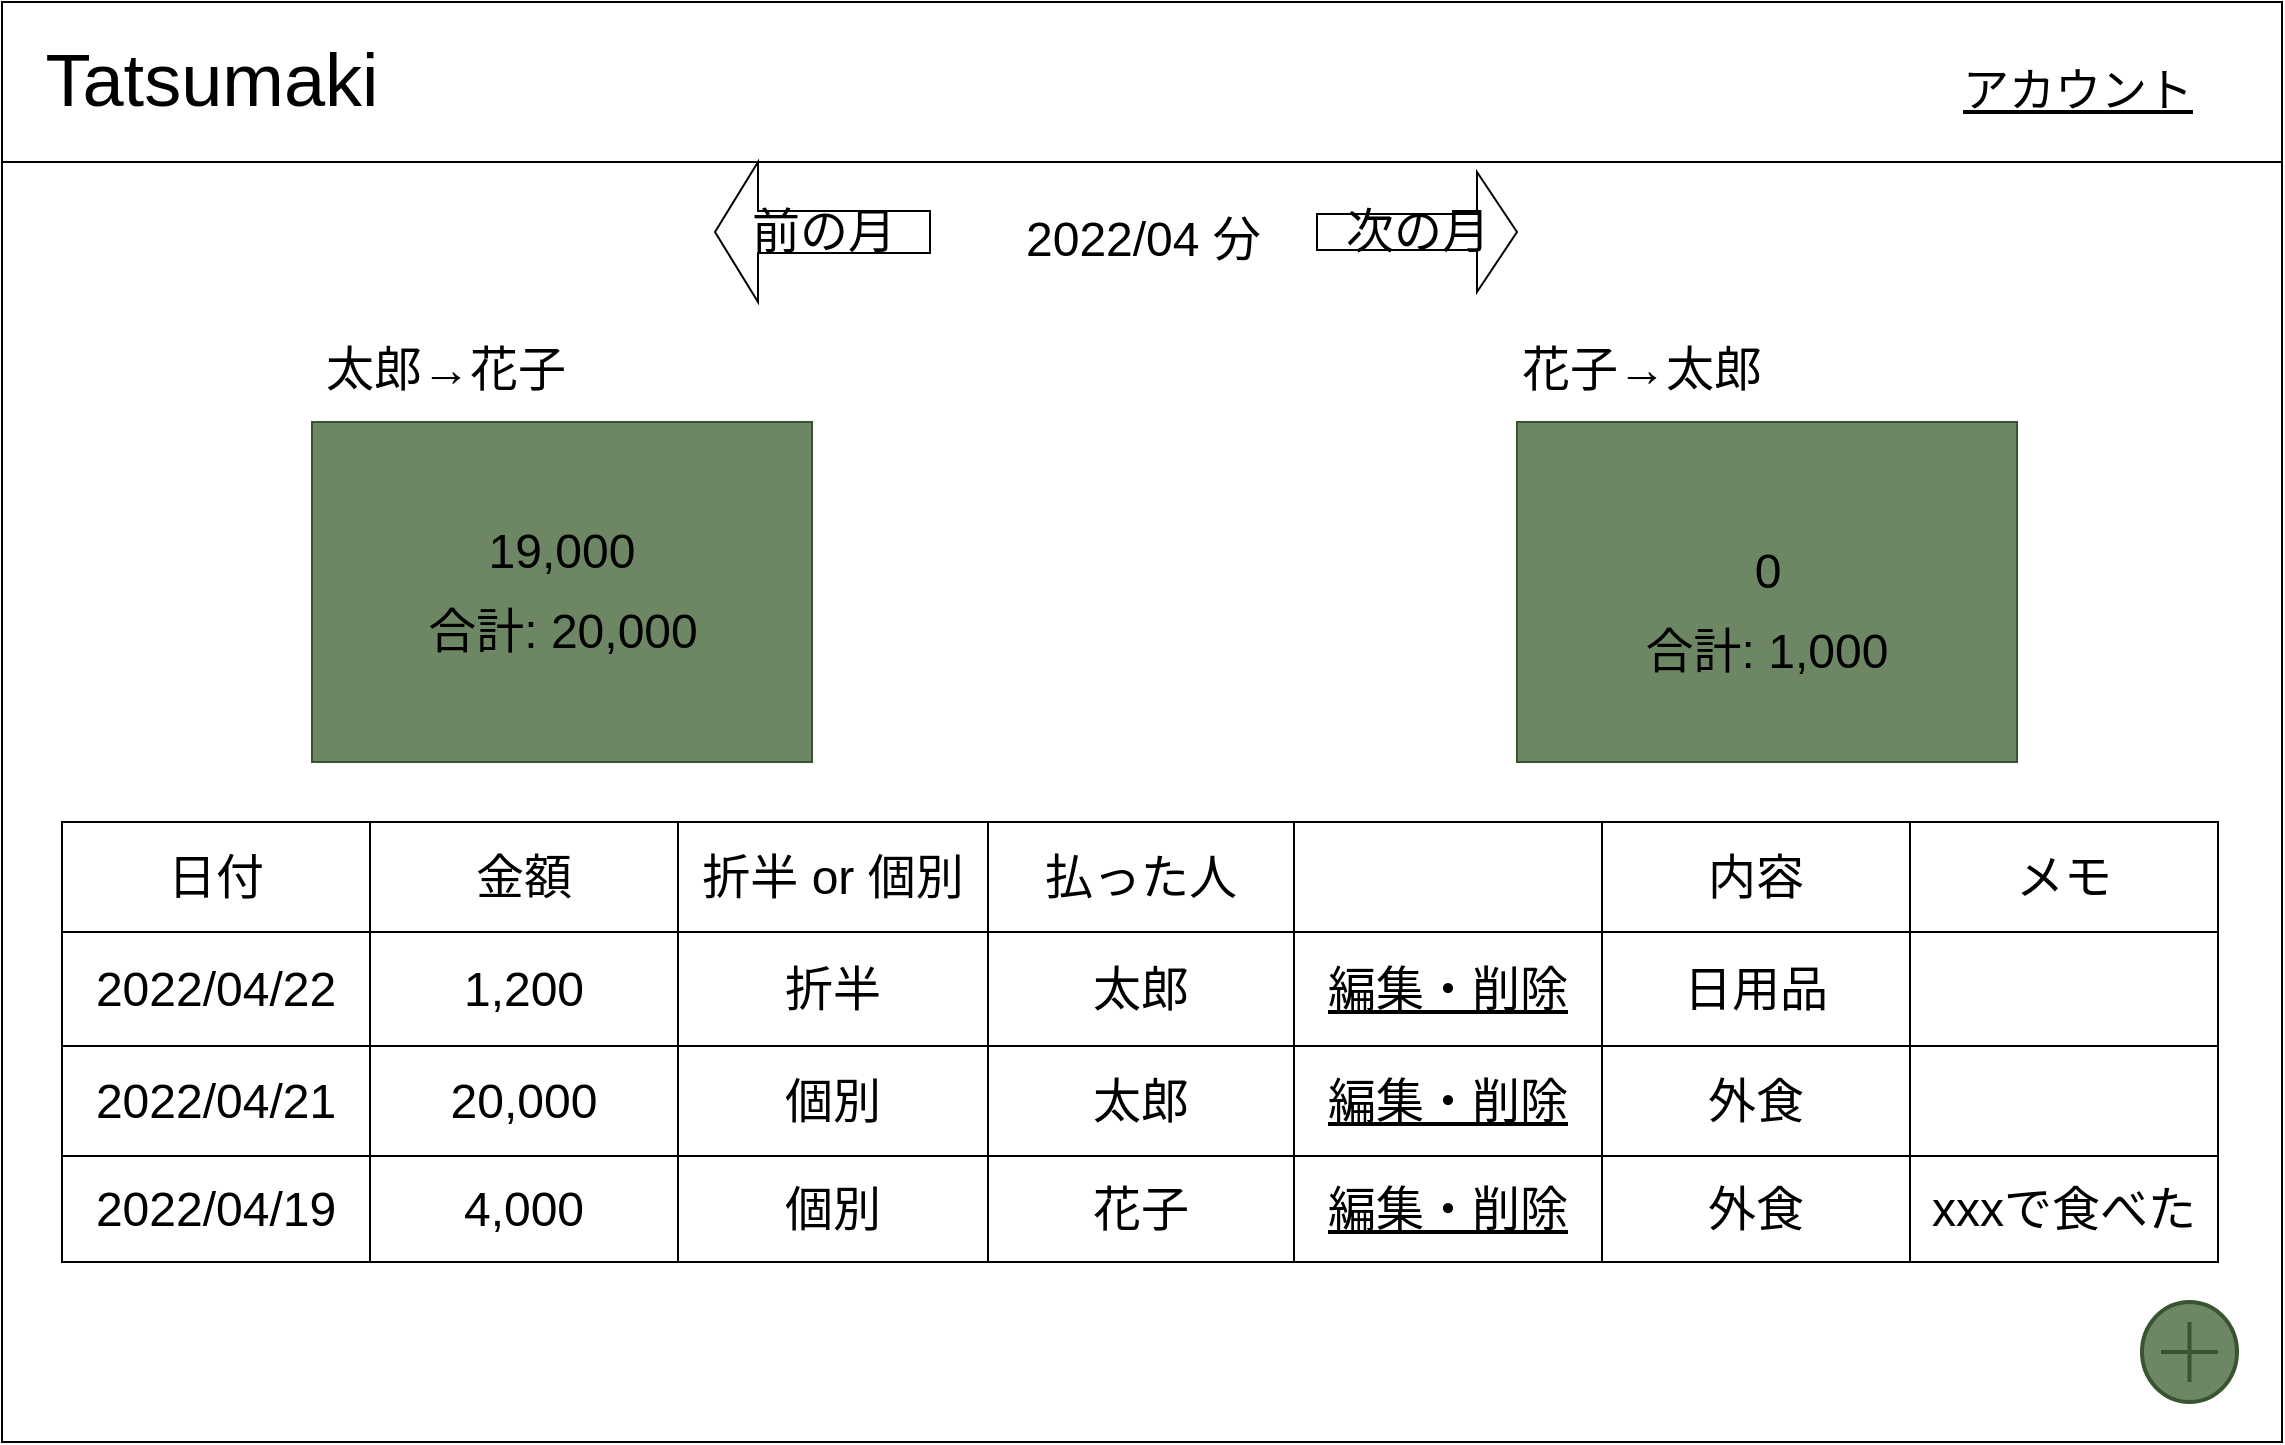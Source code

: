 <mxfile>
    <diagram id="HC3soLOPeSZYTvjzufaG" name="Page-1">
        <mxGraphModel dx="1175" dy="1327" grid="1" gridSize="10" guides="1" tooltips="1" connect="1" arrows="1" fold="1" page="1" pageScale="1" pageWidth="850" pageHeight="1100" math="0" shadow="0">
            <root>
                <mxCell id="0"/>
                <mxCell id="1" parent="0"/>
                <mxCell id="2" value="" style="rounded=0;whiteSpace=wrap;html=1;" parent="1" vertex="1">
                    <mxGeometry x="20" y="60" width="1140" height="720" as="geometry"/>
                </mxCell>
                <mxCell id="3" value="" style="rounded=0;whiteSpace=wrap;html=1;" parent="1" vertex="1">
                    <mxGeometry x="20" y="60" width="1140" height="80" as="geometry"/>
                </mxCell>
                <mxCell id="9" value="Tatsumaki" style="text;html=1;strokeColor=none;fillColor=none;align=center;verticalAlign=middle;whiteSpace=wrap;rounded=0;fontSize=37;" parent="1" vertex="1">
                    <mxGeometry x="30" y="80" width="190" height="40" as="geometry"/>
                </mxCell>
                <mxCell id="10" value="&lt;font style=&quot;font-size: 23px&quot;&gt;&lt;u&gt;アカウント&lt;/u&gt;&lt;/font&gt;" style="text;html=1;strokeColor=none;fillColor=none;align=center;verticalAlign=middle;whiteSpace=wrap;rounded=0;fontSize=37;" parent="1" vertex="1">
                    <mxGeometry x="988" y="80" width="140" height="40" as="geometry"/>
                </mxCell>
                <mxCell id="15" value="&lt;font style=&quot;font-size: 24px&quot;&gt;太郎→花子&lt;/font&gt;" style="text;html=1;strokeColor=none;fillColor=none;align=left;verticalAlign=middle;whiteSpace=wrap;rounded=0;fontSize=37;" parent="1" vertex="1">
                    <mxGeometry x="180" y="220" width="190" height="40" as="geometry"/>
                </mxCell>
                <mxCell id="16" value="&lt;font style=&quot;font-size: 24px&quot;&gt;花子→太郎&lt;/font&gt;" style="text;html=1;strokeColor=none;fillColor=none;align=left;verticalAlign=middle;whiteSpace=wrap;rounded=0;fontSize=37;" parent="1" vertex="1">
                    <mxGeometry x="777.5" y="220" width="190" height="40" as="geometry"/>
                </mxCell>
                <mxCell id="55" value="" style="shape=table;html=1;whiteSpace=wrap;startSize=0;container=1;collapsible=0;childLayout=tableLayout;fontSize=24;" parent="1" vertex="1">
                    <mxGeometry x="50" y="470" width="1078" height="220" as="geometry"/>
                </mxCell>
                <mxCell id="56" value="" style="shape=partialRectangle;html=1;whiteSpace=wrap;collapsible=0;dropTarget=0;pointerEvents=0;fillColor=none;top=0;left=0;bottom=0;right=0;points=[[0,0.5],[1,0.5]];portConstraint=eastwest;fontSize=24;" parent="55" vertex="1">
                    <mxGeometry width="1078" height="55" as="geometry"/>
                </mxCell>
                <mxCell id="57" value="日付" style="shape=partialRectangle;html=1;whiteSpace=wrap;connectable=0;fillColor=none;top=0;left=0;bottom=0;right=0;overflow=hidden;pointerEvents=1;fontSize=24;" parent="56" vertex="1">
                    <mxGeometry width="154" height="55" as="geometry">
                        <mxRectangle width="154" height="55" as="alternateBounds"/>
                    </mxGeometry>
                </mxCell>
                <mxCell id="58" value="金額" style="shape=partialRectangle;html=1;whiteSpace=wrap;connectable=0;fillColor=none;top=0;left=0;bottom=0;right=0;overflow=hidden;pointerEvents=1;fontSize=24;" parent="56" vertex="1">
                    <mxGeometry x="154" width="154" height="55" as="geometry">
                        <mxRectangle width="154" height="55" as="alternateBounds"/>
                    </mxGeometry>
                </mxCell>
                <mxCell id="59" value="折半 or 個別" style="shape=partialRectangle;html=1;whiteSpace=wrap;connectable=0;fillColor=none;top=0;left=0;bottom=0;right=0;overflow=hidden;pointerEvents=1;fontSize=24;" parent="56" vertex="1">
                    <mxGeometry x="308" width="155" height="55" as="geometry">
                        <mxRectangle width="155" height="55" as="alternateBounds"/>
                    </mxGeometry>
                </mxCell>
                <mxCell id="87" value="払った人" style="shape=partialRectangle;html=1;whiteSpace=wrap;connectable=0;fillColor=none;top=0;left=0;bottom=0;right=0;overflow=hidden;pointerEvents=1;fontSize=24;" parent="56" vertex="1">
                    <mxGeometry x="463" width="153" height="55" as="geometry">
                        <mxRectangle width="153" height="55" as="alternateBounds"/>
                    </mxGeometry>
                </mxCell>
                <mxCell id="98" style="shape=partialRectangle;html=1;whiteSpace=wrap;connectable=0;fillColor=none;top=0;left=0;bottom=0;right=0;overflow=hidden;pointerEvents=1;fontSize=24;" parent="56" vertex="1">
                    <mxGeometry x="616" width="154" height="55" as="geometry">
                        <mxRectangle width="154" height="55" as="alternateBounds"/>
                    </mxGeometry>
                </mxCell>
                <mxCell id="108" value="内容" style="shape=partialRectangle;html=1;whiteSpace=wrap;connectable=0;fillColor=none;top=0;left=0;bottom=0;right=0;overflow=hidden;pointerEvents=1;fontSize=24;" vertex="1" parent="56">
                    <mxGeometry x="770" width="154" height="55" as="geometry">
                        <mxRectangle width="154" height="55" as="alternateBounds"/>
                    </mxGeometry>
                </mxCell>
                <mxCell id="112" value="メモ" style="shape=partialRectangle;html=1;whiteSpace=wrap;connectable=0;fillColor=none;top=0;left=0;bottom=0;right=0;overflow=hidden;pointerEvents=1;fontSize=24;" vertex="1" parent="56">
                    <mxGeometry x="924" width="154" height="55" as="geometry">
                        <mxRectangle width="154" height="55" as="alternateBounds"/>
                    </mxGeometry>
                </mxCell>
                <mxCell id="60" value="" style="shape=partialRectangle;html=1;whiteSpace=wrap;collapsible=0;dropTarget=0;pointerEvents=0;fillColor=none;top=0;left=0;bottom=0;right=0;points=[[0,0.5],[1,0.5]];portConstraint=eastwest;fontSize=24;" parent="55" vertex="1">
                    <mxGeometry y="55" width="1078" height="57" as="geometry"/>
                </mxCell>
                <mxCell id="61" value="2022/04/22" style="shape=partialRectangle;html=1;whiteSpace=wrap;connectable=0;fillColor=none;top=0;left=0;bottom=0;right=0;overflow=hidden;pointerEvents=1;fontSize=24;" parent="60" vertex="1">
                    <mxGeometry width="154" height="57" as="geometry">
                        <mxRectangle width="154" height="57" as="alternateBounds"/>
                    </mxGeometry>
                </mxCell>
                <mxCell id="62" value="1,200" style="shape=partialRectangle;html=1;whiteSpace=wrap;connectable=0;fillColor=none;top=0;left=0;bottom=0;right=0;overflow=hidden;pointerEvents=1;fontSize=24;" parent="60" vertex="1">
                    <mxGeometry x="154" width="154" height="57" as="geometry">
                        <mxRectangle width="154" height="57" as="alternateBounds"/>
                    </mxGeometry>
                </mxCell>
                <mxCell id="63" value="折半" style="shape=partialRectangle;html=1;whiteSpace=wrap;connectable=0;fillColor=none;top=0;left=0;bottom=0;right=0;overflow=hidden;pointerEvents=1;fontSize=24;" parent="60" vertex="1">
                    <mxGeometry x="308" width="155" height="57" as="geometry">
                        <mxRectangle width="155" height="57" as="alternateBounds"/>
                    </mxGeometry>
                </mxCell>
                <mxCell id="88" value="太郎" style="shape=partialRectangle;html=1;whiteSpace=wrap;connectable=0;fillColor=none;top=0;left=0;bottom=0;right=0;overflow=hidden;pointerEvents=1;fontSize=24;" parent="60" vertex="1">
                    <mxGeometry x="463" width="153" height="57" as="geometry">
                        <mxRectangle width="153" height="57" as="alternateBounds"/>
                    </mxGeometry>
                </mxCell>
                <mxCell id="99" value="&lt;u&gt;編集・削除&lt;/u&gt;" style="shape=partialRectangle;html=1;whiteSpace=wrap;connectable=0;fillColor=none;top=0;left=0;bottom=0;right=0;overflow=hidden;pointerEvents=1;fontSize=24;" parent="60" vertex="1">
                    <mxGeometry x="616" width="154" height="57" as="geometry">
                        <mxRectangle width="154" height="57" as="alternateBounds"/>
                    </mxGeometry>
                </mxCell>
                <mxCell id="109" value="日用品" style="shape=partialRectangle;html=1;whiteSpace=wrap;connectable=0;fillColor=none;top=0;left=0;bottom=0;right=0;overflow=hidden;pointerEvents=1;fontSize=24;" vertex="1" parent="60">
                    <mxGeometry x="770" width="154" height="57" as="geometry">
                        <mxRectangle width="154" height="57" as="alternateBounds"/>
                    </mxGeometry>
                </mxCell>
                <mxCell id="114" style="shape=partialRectangle;html=1;whiteSpace=wrap;connectable=0;fillColor=none;top=0;left=0;bottom=0;right=0;overflow=hidden;pointerEvents=1;fontSize=24;" vertex="1" parent="60">
                    <mxGeometry x="924" width="154" height="57" as="geometry">
                        <mxRectangle width="154" height="57" as="alternateBounds"/>
                    </mxGeometry>
                </mxCell>
                <mxCell id="64" value="" style="shape=partialRectangle;html=1;whiteSpace=wrap;collapsible=0;dropTarget=0;pointerEvents=0;fillColor=none;top=0;left=0;bottom=0;right=0;points=[[0,0.5],[1,0.5]];portConstraint=eastwest;fontSize=24;" parent="55" vertex="1">
                    <mxGeometry y="112" width="1078" height="55" as="geometry"/>
                </mxCell>
                <mxCell id="65" value="2022/04/21" style="shape=partialRectangle;html=1;whiteSpace=wrap;connectable=0;fillColor=none;top=0;left=0;bottom=0;right=0;overflow=hidden;pointerEvents=1;fontSize=24;" parent="64" vertex="1">
                    <mxGeometry width="154" height="55" as="geometry">
                        <mxRectangle width="154" height="55" as="alternateBounds"/>
                    </mxGeometry>
                </mxCell>
                <mxCell id="66" value="20,000" style="shape=partialRectangle;html=1;whiteSpace=wrap;connectable=0;fillColor=none;top=0;left=0;bottom=0;right=0;overflow=hidden;pointerEvents=1;fontSize=24;" parent="64" vertex="1">
                    <mxGeometry x="154" width="154" height="55" as="geometry">
                        <mxRectangle width="154" height="55" as="alternateBounds"/>
                    </mxGeometry>
                </mxCell>
                <mxCell id="67" value="個別" style="shape=partialRectangle;html=1;whiteSpace=wrap;connectable=0;fillColor=none;top=0;left=0;bottom=0;right=0;overflow=hidden;pointerEvents=1;fontSize=24;" parent="64" vertex="1">
                    <mxGeometry x="308" width="155" height="55" as="geometry">
                        <mxRectangle width="155" height="55" as="alternateBounds"/>
                    </mxGeometry>
                </mxCell>
                <mxCell id="89" value="太郎" style="shape=partialRectangle;html=1;whiteSpace=wrap;connectable=0;fillColor=none;top=0;left=0;bottom=0;right=0;overflow=hidden;pointerEvents=1;fontSize=24;" parent="64" vertex="1">
                    <mxGeometry x="463" width="153" height="55" as="geometry">
                        <mxRectangle width="153" height="55" as="alternateBounds"/>
                    </mxGeometry>
                </mxCell>
                <mxCell id="100" value="&lt;span&gt;&lt;u&gt;編集・削除&lt;/u&gt;&lt;/span&gt;" style="shape=partialRectangle;html=1;whiteSpace=wrap;connectable=0;fillColor=none;top=0;left=0;bottom=0;right=0;overflow=hidden;pointerEvents=1;fontSize=24;" parent="64" vertex="1">
                    <mxGeometry x="616" width="154" height="55" as="geometry">
                        <mxRectangle width="154" height="55" as="alternateBounds"/>
                    </mxGeometry>
                </mxCell>
                <mxCell id="110" value="&lt;span&gt;外食&lt;/span&gt;" style="shape=partialRectangle;html=1;whiteSpace=wrap;connectable=0;fillColor=none;top=0;left=0;bottom=0;right=0;overflow=hidden;pointerEvents=1;fontSize=24;" vertex="1" parent="64">
                    <mxGeometry x="770" width="154" height="55" as="geometry">
                        <mxRectangle width="154" height="55" as="alternateBounds"/>
                    </mxGeometry>
                </mxCell>
                <mxCell id="115" style="shape=partialRectangle;html=1;whiteSpace=wrap;connectable=0;fillColor=none;top=0;left=0;bottom=0;right=0;overflow=hidden;pointerEvents=1;fontSize=24;" vertex="1" parent="64">
                    <mxGeometry x="924" width="154" height="55" as="geometry">
                        <mxRectangle width="154" height="55" as="alternateBounds"/>
                    </mxGeometry>
                </mxCell>
                <mxCell id="90" style="shape=partialRectangle;html=1;whiteSpace=wrap;collapsible=0;dropTarget=0;pointerEvents=0;fillColor=none;top=0;left=0;bottom=0;right=0;points=[[0,0.5],[1,0.5]];portConstraint=eastwest;fontSize=24;" parent="55" vertex="1">
                    <mxGeometry y="167" width="1078" height="53" as="geometry"/>
                </mxCell>
                <mxCell id="91" value="&lt;span&gt;2022/04/19&lt;/span&gt;" style="shape=partialRectangle;html=1;whiteSpace=wrap;connectable=0;fillColor=none;top=0;left=0;bottom=0;right=0;overflow=hidden;pointerEvents=1;fontSize=24;" parent="90" vertex="1">
                    <mxGeometry width="154" height="53" as="geometry">
                        <mxRectangle width="154" height="53" as="alternateBounds"/>
                    </mxGeometry>
                </mxCell>
                <mxCell id="92" value="4,000" style="shape=partialRectangle;html=1;whiteSpace=wrap;connectable=0;fillColor=none;top=0;left=0;bottom=0;right=0;overflow=hidden;pointerEvents=1;fontSize=24;" parent="90" vertex="1">
                    <mxGeometry x="154" width="154" height="53" as="geometry">
                        <mxRectangle width="154" height="53" as="alternateBounds"/>
                    </mxGeometry>
                </mxCell>
                <mxCell id="93" value="個別" style="shape=partialRectangle;html=1;whiteSpace=wrap;connectable=0;fillColor=none;top=0;left=0;bottom=0;right=0;overflow=hidden;pointerEvents=1;fontSize=24;" parent="90" vertex="1">
                    <mxGeometry x="308" width="155" height="53" as="geometry">
                        <mxRectangle width="155" height="53" as="alternateBounds"/>
                    </mxGeometry>
                </mxCell>
                <mxCell id="94" value="花子" style="shape=partialRectangle;html=1;whiteSpace=wrap;connectable=0;fillColor=none;top=0;left=0;bottom=0;right=0;overflow=hidden;pointerEvents=1;fontSize=24;" parent="90" vertex="1">
                    <mxGeometry x="463" width="153" height="53" as="geometry">
                        <mxRectangle width="153" height="53" as="alternateBounds"/>
                    </mxGeometry>
                </mxCell>
                <mxCell id="101" value="&lt;span&gt;&lt;u&gt;編集・削除&lt;/u&gt;&lt;/span&gt;" style="shape=partialRectangle;html=1;whiteSpace=wrap;connectable=0;fillColor=none;top=0;left=0;bottom=0;right=0;overflow=hidden;pointerEvents=1;fontSize=24;" parent="90" vertex="1">
                    <mxGeometry x="616" width="154" height="53" as="geometry">
                        <mxRectangle width="154" height="53" as="alternateBounds"/>
                    </mxGeometry>
                </mxCell>
                <mxCell id="111" value="外食" style="shape=partialRectangle;html=1;whiteSpace=wrap;connectable=0;fillColor=none;top=0;left=0;bottom=0;right=0;overflow=hidden;pointerEvents=1;fontSize=24;" vertex="1" parent="90">
                    <mxGeometry x="770" width="154" height="53" as="geometry">
                        <mxRectangle width="154" height="53" as="alternateBounds"/>
                    </mxGeometry>
                </mxCell>
                <mxCell id="113" value="xxxで食べた" style="shape=partialRectangle;html=1;whiteSpace=wrap;connectable=0;fillColor=none;top=0;left=0;bottom=0;right=0;overflow=hidden;pointerEvents=1;fontSize=24;" vertex="1" parent="90">
                    <mxGeometry x="924" width="154" height="53" as="geometry">
                        <mxRectangle width="154" height="53" as="alternateBounds"/>
                    </mxGeometry>
                </mxCell>
                <mxCell id="97" value="" style="html=1;verticalLabelPosition=bottom;align=center;labelBackgroundColor=#ffffff;verticalAlign=top;strokeWidth=2;strokeColor=#3A5431;shadow=0;dashed=0;shape=mxgraph.ios7.icons.add;fontSize=24;fillColor=#6d8764;fontColor=#ffffff;" parent="1" vertex="1">
                    <mxGeometry x="1090" y="710" width="47.5" height="50" as="geometry"/>
                </mxCell>
                <mxCell id="102" value="&lt;span style=&quot;font-size: 24px&quot;&gt;2022/04 分&lt;/span&gt;" style="text;html=1;strokeColor=none;fillColor=none;align=left;verticalAlign=middle;whiteSpace=wrap;rounded=0;fontSize=37;" parent="1" vertex="1">
                    <mxGeometry x="530" y="155" width="190" height="40" as="geometry"/>
                </mxCell>
                <mxCell id="103" value="" style="group" parent="1" vertex="1" connectable="0">
                    <mxGeometry x="175" y="270" width="250" height="170" as="geometry"/>
                </mxCell>
                <mxCell id="13" value="" style="rounded=0;whiteSpace=wrap;html=1;fontSize=23;fillColor=#6d8764;fontColor=#ffffff;strokeColor=#3A5431;" parent="103" vertex="1">
                    <mxGeometry width="250" height="170" as="geometry"/>
                </mxCell>
                <mxCell id="17" value="19,000" style="text;html=1;strokeColor=none;fillColor=none;align=center;verticalAlign=middle;whiteSpace=wrap;rounded=0;fontSize=24;" parent="103" vertex="1">
                    <mxGeometry x="95" y="50" width="60" height="30" as="geometry"/>
                </mxCell>
                <mxCell id="19" value="合計: 20,000" style="text;html=1;strokeColor=none;fillColor=none;align=center;verticalAlign=middle;whiteSpace=wrap;rounded=0;fontSize=24;" parent="103" vertex="1">
                    <mxGeometry x="22.5" y="90" width="205" height="30" as="geometry"/>
                </mxCell>
                <mxCell id="104" value="" style="group" parent="1" vertex="1" connectable="0">
                    <mxGeometry x="777.5" y="270" width="250" height="170" as="geometry"/>
                </mxCell>
                <mxCell id="14" value="" style="rounded=0;whiteSpace=wrap;html=1;fontSize=23;fillColor=#6d8764;fontColor=#ffffff;strokeColor=#3A5431;" parent="104" vertex="1">
                    <mxGeometry width="250" height="170" as="geometry"/>
                </mxCell>
                <mxCell id="18" value="0" style="text;html=1;strokeColor=none;fillColor=none;align=center;verticalAlign=middle;whiteSpace=wrap;rounded=0;fontSize=24;" parent="104" vertex="1">
                    <mxGeometry x="95" y="60" width="60" height="30" as="geometry"/>
                </mxCell>
                <mxCell id="20" value="合計: 1,000" style="text;html=1;strokeColor=none;fillColor=none;align=center;verticalAlign=middle;whiteSpace=wrap;rounded=0;fontSize=24;" parent="104" vertex="1">
                    <mxGeometry x="22.5" y="100" width="205" height="30" as="geometry"/>
                </mxCell>
                <mxCell id="105" value="前の月" style="shape=singleArrow;direction=west;whiteSpace=wrap;html=1;fontSize=24;" parent="1" vertex="1">
                    <mxGeometry x="376.5" y="140" width="107.5" height="70" as="geometry"/>
                </mxCell>
                <mxCell id="107" value="次の月" style="shape=singleArrow;direction=east;whiteSpace=wrap;html=1;fontSize=24;" parent="1" vertex="1">
                    <mxGeometry x="677.5" y="145" width="100" height="60" as="geometry"/>
                </mxCell>
            </root>
        </mxGraphModel>
    </diagram>
</mxfile>
